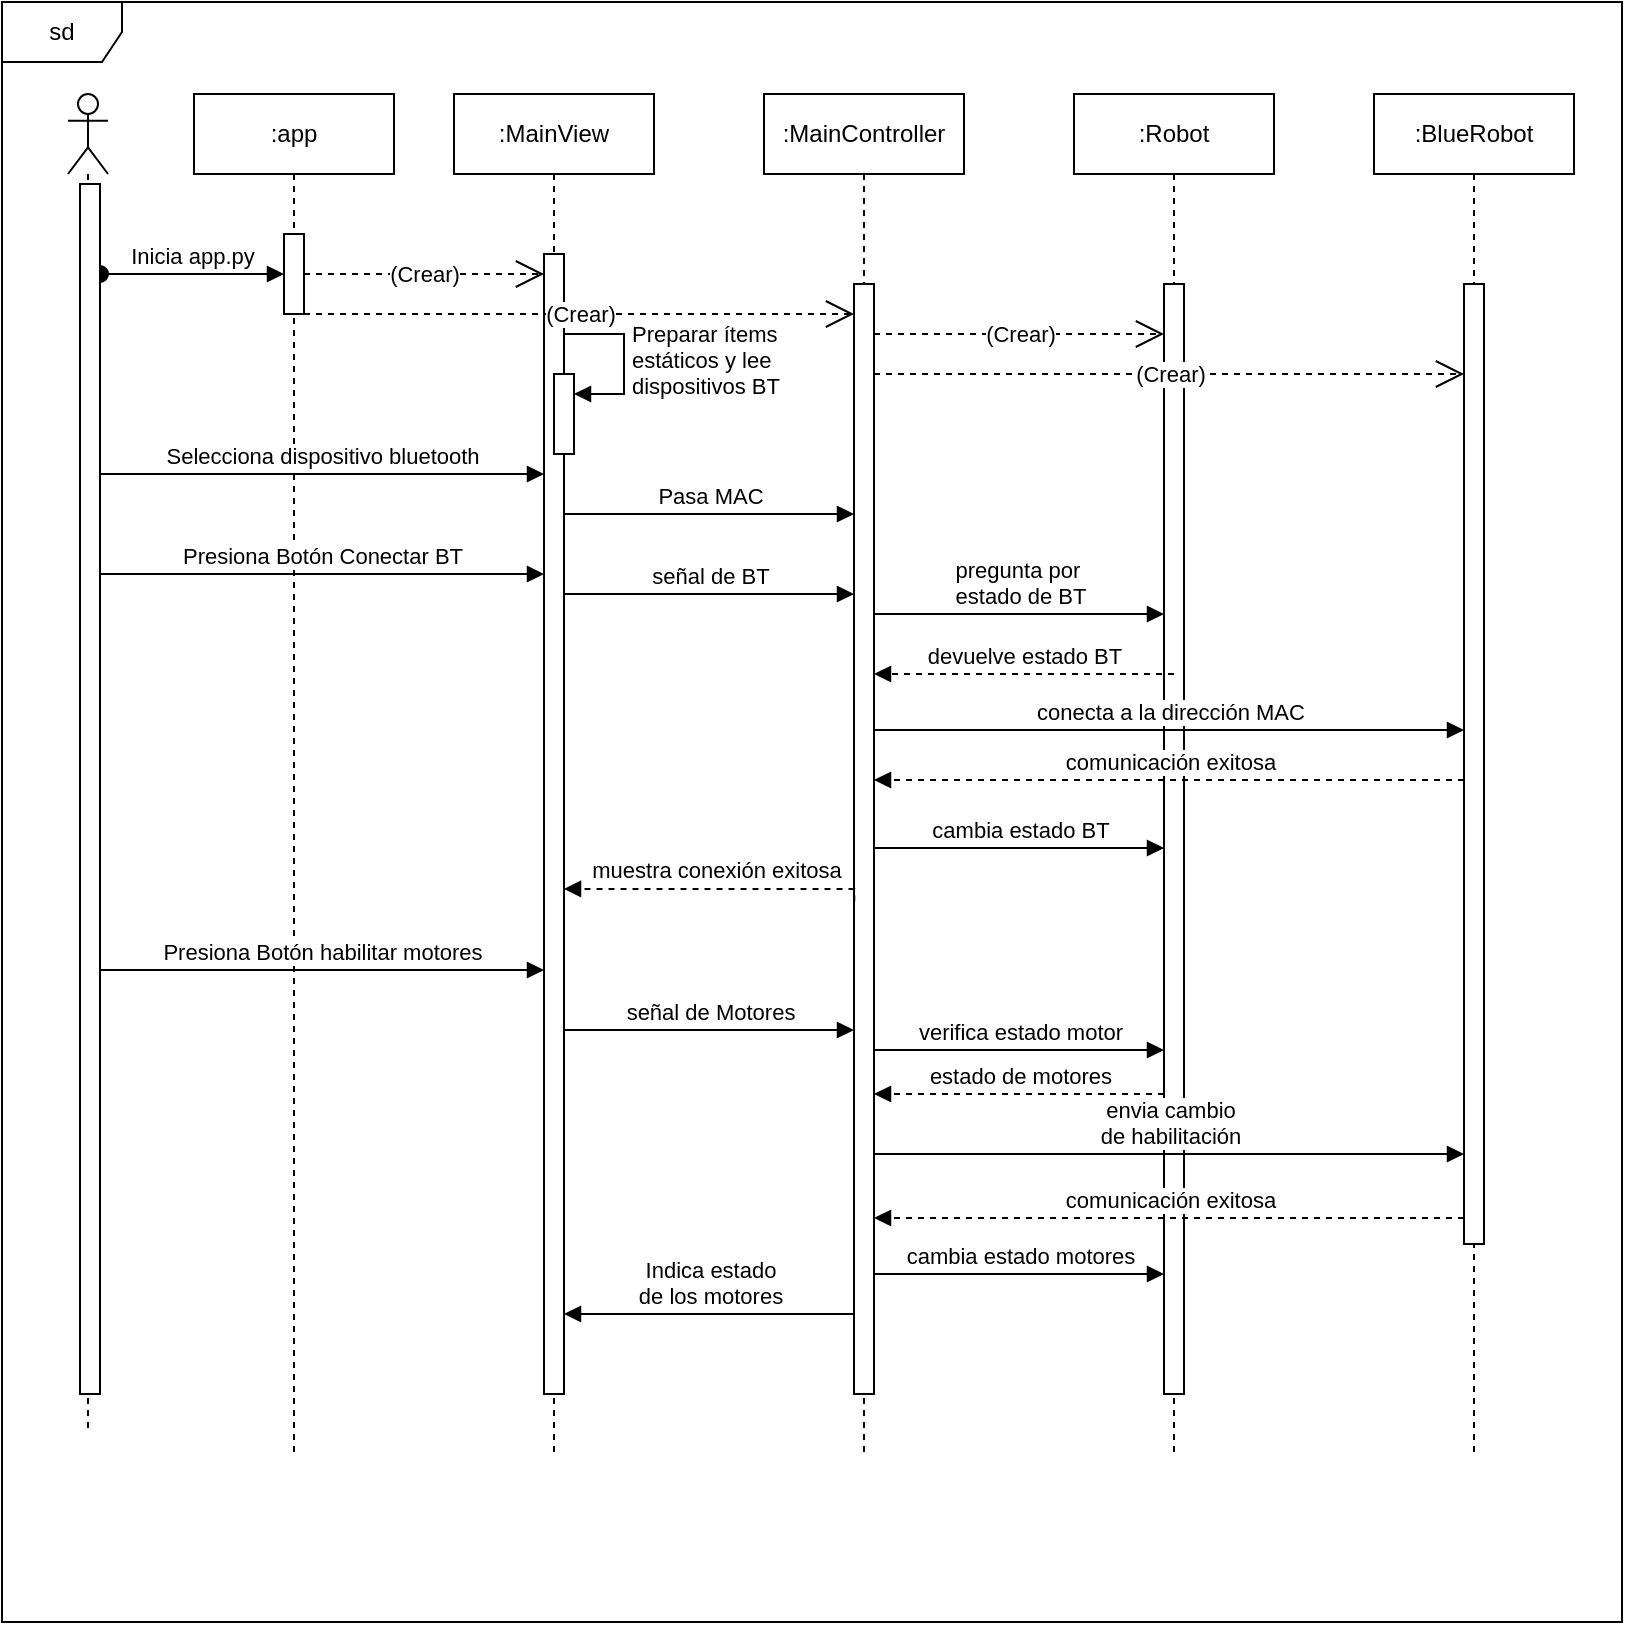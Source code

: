 <mxfile version="21.0.2" type="github">
  <diagram name="Page-1" id="2YBvvXClWsGukQMizWep">
    <mxGraphModel dx="2284" dy="795" grid="1" gridSize="10" guides="1" tooltips="1" connect="1" arrows="1" fold="1" page="1" pageScale="1" pageWidth="850" pageHeight="1100" math="0" shadow="0">
      <root>
        <mxCell id="0" />
        <mxCell id="1" parent="0" />
        <mxCell id="aM9ryv3xv72pqoxQDRHE-1" value=":app" style="shape=umlLifeline;perimeter=lifelinePerimeter;whiteSpace=wrap;html=1;container=0;dropTarget=0;collapsible=0;recursiveResize=0;outlineConnect=0;portConstraint=eastwest;newEdgeStyle={&quot;edgeStyle&quot;:&quot;elbowEdgeStyle&quot;,&quot;elbow&quot;:&quot;vertical&quot;,&quot;curved&quot;:0,&quot;rounded&quot;:0};" parent="1" vertex="1">
          <mxGeometry x="-734" y="56" width="100" height="680" as="geometry" />
        </mxCell>
        <mxCell id="aU3QWAh0OYQurqM9vYfw-17" value="" style="html=1;points=[];perimeter=orthogonalPerimeter;outlineConnect=0;targetShapes=umlLifeline;portConstraint=eastwest;newEdgeStyle={&quot;edgeStyle&quot;:&quot;elbowEdgeStyle&quot;,&quot;elbow&quot;:&quot;vertical&quot;,&quot;curved&quot;:0,&quot;rounded&quot;:0};" parent="aM9ryv3xv72pqoxQDRHE-1" vertex="1">
          <mxGeometry x="45" y="70" width="10" height="40" as="geometry" />
        </mxCell>
        <mxCell id="aM9ryv3xv72pqoxQDRHE-5" value=":MainView" style="shape=umlLifeline;perimeter=lifelinePerimeter;whiteSpace=wrap;html=1;container=0;dropTarget=0;collapsible=0;recursiveResize=0;outlineConnect=0;portConstraint=eastwest;newEdgeStyle={&quot;edgeStyle&quot;:&quot;elbowEdgeStyle&quot;,&quot;elbow&quot;:&quot;vertical&quot;,&quot;curved&quot;:0,&quot;rounded&quot;:0};" parent="1" vertex="1">
          <mxGeometry x="-604" y="56" width="100" height="680" as="geometry" />
        </mxCell>
        <mxCell id="aM9ryv3xv72pqoxQDRHE-6" value="" style="html=1;points=[];perimeter=orthogonalPerimeter;outlineConnect=0;targetShapes=umlLifeline;portConstraint=eastwest;newEdgeStyle={&quot;edgeStyle&quot;:&quot;elbowEdgeStyle&quot;,&quot;elbow&quot;:&quot;vertical&quot;,&quot;curved&quot;:0,&quot;rounded&quot;:0};" parent="aM9ryv3xv72pqoxQDRHE-5" vertex="1">
          <mxGeometry x="45" y="80" width="10" height="570" as="geometry" />
        </mxCell>
        <mxCell id="aU3QWAh0OYQurqM9vYfw-32" value="" style="html=1;points=[];perimeter=orthogonalPerimeter;outlineConnect=0;targetShapes=umlLifeline;portConstraint=eastwest;newEdgeStyle={&quot;edgeStyle&quot;:&quot;elbowEdgeStyle&quot;,&quot;elbow&quot;:&quot;vertical&quot;,&quot;curved&quot;:0,&quot;rounded&quot;:0};" parent="aM9ryv3xv72pqoxQDRHE-5" vertex="1">
          <mxGeometry x="50" y="140" width="10" height="40" as="geometry" />
        </mxCell>
        <mxCell id="aU3QWAh0OYQurqM9vYfw-33" value="Preparar ítems&lt;br&gt;estáticos y lee&lt;br&gt;dispositivos BT" style="html=1;align=left;spacingLeft=2;endArrow=block;rounded=0;edgeStyle=orthogonalEdgeStyle;curved=0;rounded=0;" parent="aM9ryv3xv72pqoxQDRHE-5" target="aU3QWAh0OYQurqM9vYfw-32" edge="1">
          <mxGeometry relative="1" as="geometry">
            <mxPoint x="55" y="120" as="sourcePoint" />
            <Array as="points">
              <mxPoint x="85" y="150" />
            </Array>
          </mxGeometry>
        </mxCell>
        <mxCell id="aU3QWAh0OYQurqM9vYfw-18" value="Inicia app.py" style="html=1;verticalAlign=bottom;startArrow=oval;endArrow=block;startSize=8;edgeStyle=elbowEdgeStyle;elbow=vertical;curved=0;rounded=0;" parent="1" target="aU3QWAh0OYQurqM9vYfw-17" edge="1" source="aU3QWAh0OYQurqM9vYfw-29">
          <mxGeometry relative="1" as="geometry">
            <mxPoint x="-814" y="126" as="sourcePoint" />
          </mxGeometry>
        </mxCell>
        <mxCell id="aU3QWAh0OYQurqM9vYfw-19" value="" style="shape=umlLifeline;perimeter=lifelinePerimeter;whiteSpace=wrap;html=1;container=0;dropTarget=0;collapsible=0;recursiveResize=0;outlineConnect=0;portConstraint=eastwest;newEdgeStyle={&quot;edgeStyle&quot;:&quot;elbowEdgeStyle&quot;,&quot;elbow&quot;:&quot;vertical&quot;,&quot;curved&quot;:0,&quot;rounded&quot;:0};participant=umlActor;" parent="1" vertex="1">
          <mxGeometry x="-797" y="56" width="20" height="670" as="geometry" />
        </mxCell>
        <mxCell id="aU3QWAh0OYQurqM9vYfw-29" value="" style="html=1;points=[];perimeter=orthogonalPerimeter;outlineConnect=0;targetShapes=umlLifeline;portConstraint=eastwest;newEdgeStyle={&quot;edgeStyle&quot;:&quot;elbowEdgeStyle&quot;,&quot;elbow&quot;:&quot;vertical&quot;,&quot;curved&quot;:0,&quot;rounded&quot;:0};" parent="aU3QWAh0OYQurqM9vYfw-19" vertex="1">
          <mxGeometry x="6" y="45" width="10" height="605" as="geometry" />
        </mxCell>
        <mxCell id="aU3QWAh0OYQurqM9vYfw-22" value="(Crear)" style="endArrow=open;endSize=12;dashed=1;html=1;rounded=0;" parent="1" source="aU3QWAh0OYQurqM9vYfw-17" target="aM9ryv3xv72pqoxQDRHE-6" edge="1">
          <mxGeometry width="160" relative="1" as="geometry">
            <mxPoint x="-684" y="206" as="sourcePoint" />
            <mxPoint x="-554" y="146" as="targetPoint" />
            <Array as="points">
              <mxPoint x="-584" y="146" />
            </Array>
          </mxGeometry>
        </mxCell>
        <mxCell id="aU3QWAh0OYQurqM9vYfw-26" value="sd" style="shape=umlFrame;whiteSpace=wrap;html=1;pointerEvents=0;" parent="1" vertex="1">
          <mxGeometry x="-830" y="10" width="810" height="810" as="geometry" />
        </mxCell>
        <mxCell id="aU3QWAh0OYQurqM9vYfw-28" value=":MainController" style="shape=umlLifeline;perimeter=lifelinePerimeter;whiteSpace=wrap;html=1;container=0;dropTarget=0;collapsible=0;recursiveResize=0;outlineConnect=0;portConstraint=eastwest;newEdgeStyle={&quot;edgeStyle&quot;:&quot;elbowEdgeStyle&quot;,&quot;elbow&quot;:&quot;vertical&quot;,&quot;curved&quot;:0,&quot;rounded&quot;:0};" parent="1" vertex="1">
          <mxGeometry x="-449" y="56" width="100" height="680" as="geometry" />
        </mxCell>
        <mxCell id="aU3QWAh0OYQurqM9vYfw-35" value="" style="html=1;points=[];perimeter=orthogonalPerimeter;outlineConnect=0;targetShapes=umlLifeline;portConstraint=eastwest;newEdgeStyle={&quot;edgeStyle&quot;:&quot;elbowEdgeStyle&quot;,&quot;elbow&quot;:&quot;vertical&quot;,&quot;curved&quot;:0,&quot;rounded&quot;:0};" parent="aU3QWAh0OYQurqM9vYfw-28" vertex="1">
          <mxGeometry x="45" y="95" width="10" height="555" as="geometry" />
        </mxCell>
        <mxCell id="aU3QWAh0OYQurqM9vYfw-30" value="(Crear)" style="endArrow=open;endSize=12;dashed=1;html=1;rounded=0;" parent="1" source="aU3QWAh0OYQurqM9vYfw-17" target="aU3QWAh0OYQurqM9vYfw-35" edge="1">
          <mxGeometry width="160" relative="1" as="geometry">
            <mxPoint x="-714" y="216" as="sourcePoint" />
            <mxPoint x="-499" y="216" as="targetPoint" />
            <Array as="points">
              <mxPoint x="-434" y="166" />
            </Array>
          </mxGeometry>
        </mxCell>
        <mxCell id="aU3QWAh0OYQurqM9vYfw-36" value="Selecciona dispositivo bluetooth" style="html=1;verticalAlign=bottom;endArrow=block;edgeStyle=elbowEdgeStyle;elbow=vertical;curved=0;rounded=0;" parent="1" target="aM9ryv3xv72pqoxQDRHE-6" edge="1" source="aU3QWAh0OYQurqM9vYfw-29">
          <mxGeometry width="80" relative="1" as="geometry">
            <mxPoint x="-804" y="246" as="sourcePoint" />
            <mxPoint x="-734" y="266" as="targetPoint" />
            <Array as="points">
              <mxPoint x="-594" y="246" />
            </Array>
          </mxGeometry>
        </mxCell>
        <mxCell id="aU3QWAh0OYQurqM9vYfw-37" value="Pasa MAC" style="html=1;verticalAlign=bottom;endArrow=block;edgeStyle=elbowEdgeStyle;elbow=vertical;curved=0;rounded=0;" parent="1" target="aU3QWAh0OYQurqM9vYfw-35" edge="1" source="aM9ryv3xv72pqoxQDRHE-6">
          <mxGeometry width="80" relative="1" as="geometry">
            <mxPoint x="-554" y="266" as="sourcePoint" />
            <mxPoint x="-299" y="266" as="targetPoint" />
            <Array as="points">
              <mxPoint x="-484" y="266" />
            </Array>
          </mxGeometry>
        </mxCell>
        <mxCell id="aU3QWAh0OYQurqM9vYfw-38" value="Presiona Botón Conectar BT" style="html=1;verticalAlign=bottom;endArrow=block;edgeStyle=elbowEdgeStyle;elbow=vertical;curved=0;rounded=0;" parent="1" edge="1" source="aU3QWAh0OYQurqM9vYfw-29">
          <mxGeometry width="80" relative="1" as="geometry">
            <mxPoint x="-804" y="296" as="sourcePoint" />
            <mxPoint x="-559" y="296" as="targetPoint" />
            <Array as="points">
              <mxPoint x="-594" y="296" />
            </Array>
          </mxGeometry>
        </mxCell>
        <mxCell id="aU3QWAh0OYQurqM9vYfw-39" value=":Robot" style="shape=umlLifeline;perimeter=lifelinePerimeter;whiteSpace=wrap;html=1;container=0;dropTarget=0;collapsible=0;recursiveResize=0;outlineConnect=0;portConstraint=eastwest;newEdgeStyle={&quot;edgeStyle&quot;:&quot;elbowEdgeStyle&quot;,&quot;elbow&quot;:&quot;vertical&quot;,&quot;curved&quot;:0,&quot;rounded&quot;:0};" parent="1" vertex="1">
          <mxGeometry x="-294" y="56" width="100" height="680" as="geometry" />
        </mxCell>
        <mxCell id="aU3QWAh0OYQurqM9vYfw-40" value="" style="html=1;points=[];perimeter=orthogonalPerimeter;outlineConnect=0;targetShapes=umlLifeline;portConstraint=eastwest;newEdgeStyle={&quot;edgeStyle&quot;:&quot;elbowEdgeStyle&quot;,&quot;elbow&quot;:&quot;vertical&quot;,&quot;curved&quot;:0,&quot;rounded&quot;:0};" parent="aU3QWAh0OYQurqM9vYfw-39" vertex="1">
          <mxGeometry x="45" y="95" width="10" height="555" as="geometry" />
        </mxCell>
        <mxCell id="aU3QWAh0OYQurqM9vYfw-41" value="(Crear)" style="endArrow=open;endSize=12;dashed=1;html=1;rounded=0;" parent="1" source="aU3QWAh0OYQurqM9vYfw-35" target="aU3QWAh0OYQurqM9vYfw-40" edge="1">
          <mxGeometry x="-0.0" width="160" relative="1" as="geometry">
            <mxPoint x="-394" y="186" as="sourcePoint" />
            <mxPoint x="-389" y="176" as="targetPoint" />
            <Array as="points">
              <mxPoint x="-324" y="176" />
            </Array>
            <mxPoint as="offset" />
          </mxGeometry>
        </mxCell>
        <mxCell id="aU3QWAh0OYQurqM9vYfw-42" value=":BlueRobot" style="shape=umlLifeline;perimeter=lifelinePerimeter;whiteSpace=wrap;html=1;container=0;dropTarget=0;collapsible=0;recursiveResize=0;outlineConnect=0;portConstraint=eastwest;newEdgeStyle={&quot;edgeStyle&quot;:&quot;elbowEdgeStyle&quot;,&quot;elbow&quot;:&quot;vertical&quot;,&quot;curved&quot;:0,&quot;rounded&quot;:0};" parent="1" vertex="1">
          <mxGeometry x="-144" y="56" width="100" height="680" as="geometry" />
        </mxCell>
        <mxCell id="aU3QWAh0OYQurqM9vYfw-43" value="" style="html=1;points=[];perimeter=orthogonalPerimeter;outlineConnect=0;targetShapes=umlLifeline;portConstraint=eastwest;newEdgeStyle={&quot;edgeStyle&quot;:&quot;elbowEdgeStyle&quot;,&quot;elbow&quot;:&quot;vertical&quot;,&quot;curved&quot;:0,&quot;rounded&quot;:0};" parent="aU3QWAh0OYQurqM9vYfw-42" vertex="1">
          <mxGeometry x="45" y="95" width="10" height="480" as="geometry" />
        </mxCell>
        <mxCell id="aU3QWAh0OYQurqM9vYfw-44" value="señal de BT" style="html=1;verticalAlign=bottom;endArrow=block;edgeStyle=elbowEdgeStyle;elbow=vertical;curved=0;rounded=0;" parent="1" target="aU3QWAh0OYQurqM9vYfw-35" edge="1" source="aM9ryv3xv72pqoxQDRHE-6">
          <mxGeometry width="80" relative="1" as="geometry">
            <mxPoint x="-554" y="306" as="sourcePoint" />
            <mxPoint x="-299" y="316" as="targetPoint" />
            <Array as="points">
              <mxPoint x="-494" y="306" />
            </Array>
          </mxGeometry>
        </mxCell>
        <mxCell id="aU3QWAh0OYQurqM9vYfw-45" value="conecta a la dirección MAC " style="html=1;verticalAlign=bottom;endArrow=block;edgeStyle=elbowEdgeStyle;elbow=vertical;curved=0;rounded=0;" parent="1" edge="1" target="aU3QWAh0OYQurqM9vYfw-43" source="aU3QWAh0OYQurqM9vYfw-35">
          <mxGeometry width="80" relative="1" as="geometry">
            <mxPoint x="-399" y="374" as="sourcePoint" />
            <mxPoint x="-94.5" y="374" as="targetPoint" />
            <Array as="points">
              <mxPoint x="-339" y="374" />
            </Array>
          </mxGeometry>
        </mxCell>
        <mxCell id="aU3QWAh0OYQurqM9vYfw-46" value="comunicación exitosa" style="html=1;verticalAlign=bottom;endArrow=block;edgeStyle=elbowEdgeStyle;elbow=vertical;curved=0;rounded=0;dashed=1;" parent="1" edge="1" target="aU3QWAh0OYQurqM9vYfw-35" source="aU3QWAh0OYQurqM9vYfw-43">
          <mxGeometry width="80" relative="1" as="geometry">
            <mxPoint x="-94" y="399" as="sourcePoint" />
            <mxPoint x="-399.553" y="399" as="targetPoint" />
            <Array as="points">
              <mxPoint x="-144" y="399" />
            </Array>
          </mxGeometry>
        </mxCell>
        <mxCell id="aU3QWAh0OYQurqM9vYfw-48" value="muestra conexión exitosa" style="html=1;verticalAlign=bottom;endArrow=block;edgeStyle=elbowEdgeStyle;elbow=vertical;curved=0;rounded=0;dashed=1;exitX=0.014;exitY=0.556;exitDx=0;exitDy=0;exitPerimeter=0;" parent="1" edge="1" target="aM9ryv3xv72pqoxQDRHE-6" source="aU3QWAh0OYQurqM9vYfw-35">
          <mxGeometry width="80" relative="1" as="geometry">
            <mxPoint x="-399" y="453.47" as="sourcePoint" />
            <mxPoint x="-554" y="453.47" as="targetPoint" />
            <Array as="points">
              <mxPoint x="-449" y="453.47" />
            </Array>
          </mxGeometry>
        </mxCell>
        <mxCell id="aU3QWAh0OYQurqM9vYfw-49" value="Presiona Botón habilitar motores" style="html=1;verticalAlign=bottom;endArrow=block;edgeStyle=elbowEdgeStyle;elbow=vertical;curved=0;rounded=0;" parent="1" edge="1" source="aU3QWAh0OYQurqM9vYfw-29">
          <mxGeometry width="80" relative="1" as="geometry">
            <mxPoint x="-814" y="494" as="sourcePoint" />
            <mxPoint x="-559" y="494" as="targetPoint" />
            <Array as="points">
              <mxPoint x="-594" y="494" />
            </Array>
          </mxGeometry>
        </mxCell>
        <mxCell id="aU3QWAh0OYQurqM9vYfw-50" value="señal de Motores" style="html=1;verticalAlign=bottom;endArrow=block;edgeStyle=elbowEdgeStyle;elbow=vertical;curved=0;rounded=0;" parent="1" edge="1" source="aM9ryv3xv72pqoxQDRHE-6">
          <mxGeometry width="80" relative="1" as="geometry">
            <mxPoint x="-554" y="524" as="sourcePoint" />
            <mxPoint x="-404" y="524" as="targetPoint" />
            <Array as="points">
              <mxPoint x="-494" y="524" />
            </Array>
          </mxGeometry>
        </mxCell>
        <mxCell id="aU3QWAh0OYQurqM9vYfw-51" value="verifica estado motor" style="html=1;verticalAlign=bottom;endArrow=block;edgeStyle=elbowEdgeStyle;elbow=vertical;curved=0;rounded=0;" parent="1" edge="1" source="aU3QWAh0OYQurqM9vYfw-35">
          <mxGeometry width="80" relative="1" as="geometry">
            <mxPoint x="-399" y="534" as="sourcePoint" />
            <mxPoint x="-249" y="534" as="targetPoint" />
            <Array as="points">
              <mxPoint x="-339" y="534" />
            </Array>
          </mxGeometry>
        </mxCell>
        <mxCell id="aU3QWAh0OYQurqM9vYfw-54" value="comunicación exitosa" style="html=1;verticalAlign=bottom;endArrow=block;edgeStyle=elbowEdgeStyle;elbow=vertical;curved=0;rounded=0;dashed=1;" parent="1" target="aU3QWAh0OYQurqM9vYfw-35" edge="1">
          <mxGeometry width="80" relative="1" as="geometry">
            <mxPoint x="-99" y="618" as="sourcePoint" />
            <mxPoint x="-244" y="618" as="targetPoint" />
            <Array as="points">
              <mxPoint x="-149" y="618" />
            </Array>
          </mxGeometry>
        </mxCell>
        <mxCell id="aU3QWAh0OYQurqM9vYfw-58" value="estado de motores" style="html=1;verticalAlign=bottom;endArrow=block;edgeStyle=elbowEdgeStyle;elbow=vertical;curved=0;rounded=0;dashed=1;" parent="1" edge="1">
          <mxGeometry width="80" relative="1" as="geometry">
            <mxPoint x="-249" y="556" as="sourcePoint" />
            <mxPoint x="-394" y="556" as="targetPoint" />
            <Array as="points">
              <mxPoint x="-299" y="556" />
            </Array>
          </mxGeometry>
        </mxCell>
        <mxCell id="aU3QWAh0OYQurqM9vYfw-63" value="pregunta por&amp;nbsp;&lt;br&gt;estado de BT" style="html=1;verticalAlign=bottom;endArrow=block;edgeStyle=elbowEdgeStyle;elbow=vertical;curved=0;rounded=0;" parent="1" edge="1" source="aU3QWAh0OYQurqM9vYfw-35">
          <mxGeometry width="80" relative="1" as="geometry">
            <mxPoint x="-399" y="316" as="sourcePoint" />
            <mxPoint x="-249" y="316" as="targetPoint" />
            <Array as="points">
              <mxPoint x="-339" y="316" />
            </Array>
          </mxGeometry>
        </mxCell>
        <mxCell id="aU3QWAh0OYQurqM9vYfw-65" value="devuelve estado BT" style="html=1;verticalAlign=bottom;endArrow=block;edgeStyle=elbowEdgeStyle;elbow=vertical;curved=0;rounded=0;dashed=1;" parent="1" edge="1" target="aU3QWAh0OYQurqM9vYfw-35">
          <mxGeometry width="80" relative="1" as="geometry">
            <mxPoint x="-244" y="346" as="sourcePoint" />
            <mxPoint x="-399" y="346" as="targetPoint" />
            <Array as="points">
              <mxPoint x="-294" y="346" />
            </Array>
          </mxGeometry>
        </mxCell>
        <mxCell id="aU3QWAh0OYQurqM9vYfw-66" value="(Crear)" style="endArrow=open;endSize=12;dashed=1;html=1;rounded=0;" parent="1" target="aU3QWAh0OYQurqM9vYfw-43" edge="1" source="aU3QWAh0OYQurqM9vYfw-35">
          <mxGeometry x="-0.0" width="160" relative="1" as="geometry">
            <mxPoint x="-399" y="196" as="sourcePoint" />
            <mxPoint x="-249" y="196" as="targetPoint" />
            <Array as="points">
              <mxPoint x="-329" y="196" />
            </Array>
            <mxPoint as="offset" />
          </mxGeometry>
        </mxCell>
        <mxCell id="aU3QWAh0OYQurqM9vYfw-67" value="cambia estado BT" style="html=1;verticalAlign=bottom;endArrow=block;edgeStyle=elbowEdgeStyle;elbow=vertical;curved=0;rounded=0;" parent="1" edge="1" source="aU3QWAh0OYQurqM9vYfw-35">
          <mxGeometry width="80" relative="1" as="geometry">
            <mxPoint x="-399" y="433" as="sourcePoint" />
            <mxPoint x="-249" y="433" as="targetPoint" />
            <Array as="points">
              <mxPoint x="-339" y="433" />
            </Array>
          </mxGeometry>
        </mxCell>
        <mxCell id="aU3QWAh0OYQurqM9vYfw-69" value="envia cambio &lt;br&gt;de habilitación" style="html=1;verticalAlign=bottom;endArrow=block;edgeStyle=elbowEdgeStyle;elbow=vertical;curved=0;rounded=0;" parent="1" target="aU3QWAh0OYQurqM9vYfw-43" edge="1">
          <mxGeometry width="80" relative="1" as="geometry">
            <mxPoint x="-394" y="586" as="sourcePoint" />
            <mxPoint x="-249" y="586" as="targetPoint" />
            <Array as="points">
              <mxPoint x="-339" y="586" />
            </Array>
          </mxGeometry>
        </mxCell>
        <mxCell id="aU3QWAh0OYQurqM9vYfw-70" value="cambia estado motores" style="html=1;verticalAlign=bottom;endArrow=block;edgeStyle=elbowEdgeStyle;elbow=vertical;curved=0;rounded=0;" parent="1" edge="1" source="aU3QWAh0OYQurqM9vYfw-35">
          <mxGeometry width="80" relative="1" as="geometry">
            <mxPoint x="-399" y="646" as="sourcePoint" />
            <mxPoint x="-249" y="646" as="targetPoint" />
            <Array as="points">
              <mxPoint x="-339" y="646" />
            </Array>
          </mxGeometry>
        </mxCell>
        <mxCell id="aU3QWAh0OYQurqM9vYfw-71" value="Indica estado &lt;br&gt;de los motores" style="html=1;verticalAlign=bottom;endArrow=block;edgeStyle=elbowEdgeStyle;elbow=vertical;curved=0;rounded=0;" parent="1" edge="1" target="aM9ryv3xv72pqoxQDRHE-6" source="aU3QWAh0OYQurqM9vYfw-35">
          <mxGeometry width="80" relative="1" as="geometry">
            <mxPoint x="-399" y="666" as="sourcePoint" />
            <mxPoint x="-554" y="666" as="targetPoint" />
            <Array as="points">
              <mxPoint x="-449" y="666" />
            </Array>
          </mxGeometry>
        </mxCell>
      </root>
    </mxGraphModel>
  </diagram>
</mxfile>
